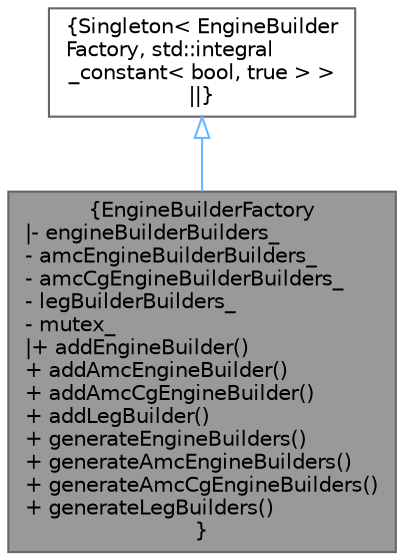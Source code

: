 digraph "EngineBuilderFactory"
{
 // INTERACTIVE_SVG=YES
 // LATEX_PDF_SIZE
  bgcolor="transparent";
  edge [fontname=Helvetica,fontsize=10,labelfontname=Helvetica,labelfontsize=10];
  node [fontname=Helvetica,fontsize=10,shape=box,height=0.2,width=0.4];
  Node1 [label="{EngineBuilderFactory\n|- engineBuilderBuilders_\l- amcEngineBuilderBuilders_\l- amcCgEngineBuilderBuilders_\l- legBuilderBuilders_\l- mutex_\l|+ addEngineBuilder()\l+ addAmcEngineBuilder()\l+ addAmcCgEngineBuilder()\l+ addLegBuilder()\l+ generateEngineBuilders()\l+ generateAmcEngineBuilders()\l+ generateAmcCgEngineBuilders()\l+ generateLegBuilders()\l}",height=0.2,width=0.4,color="gray40", fillcolor="grey60", style="filled", fontcolor="black",tooltip="Engine/ Leg Builder Factory - notice that both engine and leg builders are allowed to maintain a stat..."];
  Node2 -> Node1 [dir="back",color="steelblue1",style="solid",arrowtail="onormal"];
  Node2 [label="{Singleton\< EngineBuilder\lFactory, std::integral\l_constant\< bool, true \> \>\n||}",height=0.2,width=0.4,color="gray40", fillcolor="white", style="filled",tooltip=" "];
}

